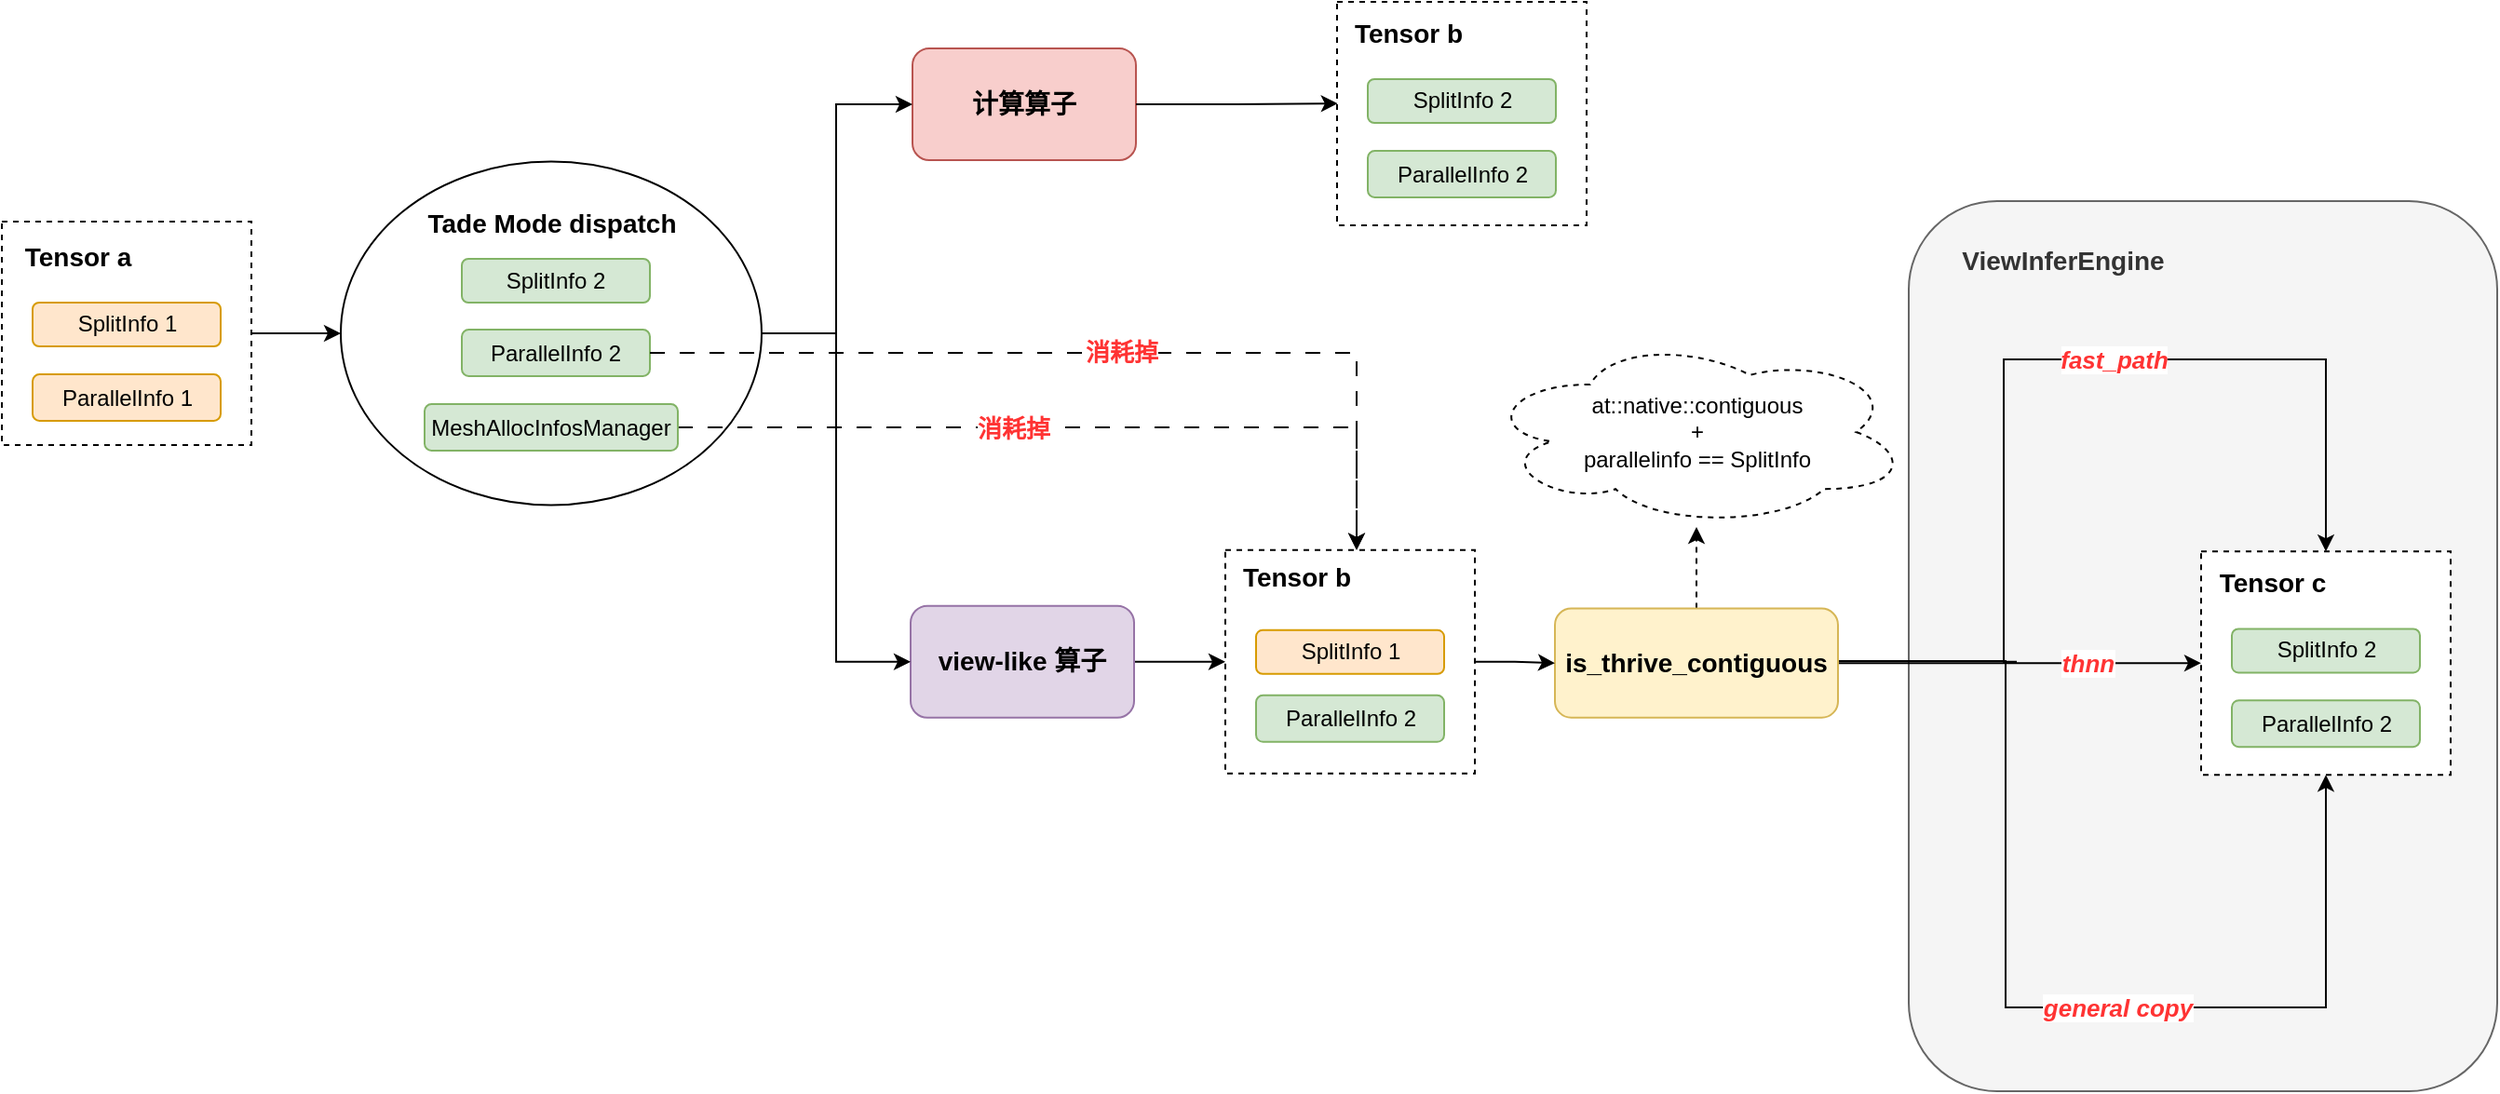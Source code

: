 <mxfile version="28.0.6">
  <diagram name="第 1 页" id="cGq4axQqVIUnz58E_oB1">
    <mxGraphModel dx="408" dy="554" grid="0" gridSize="10" guides="1" tooltips="1" connect="1" arrows="1" fold="1" page="0" pageScale="1" pageWidth="827" pageHeight="1169" math="0" shadow="0">
      <root>
        <mxCell id="0" />
        <mxCell id="1" parent="0" />
        <mxCell id="TcbJo_jmiR2zdpB2woHX-352" value="" style="rounded=1;whiteSpace=wrap;html=1;fillColor=#f5f5f5;strokeColor=#666666;fontColor=#333333;" vertex="1" parent="1">
          <mxGeometry x="1583" y="200" width="316" height="478" as="geometry" />
        </mxCell>
        <mxCell id="TcbJo_jmiR2zdpB2woHX-271" value="&lt;font style=&quot;font-size: 14px;&quot;&gt;&lt;b&gt;计算算子&lt;/b&gt;&lt;/font&gt;" style="rounded=1;whiteSpace=wrap;html=1;fillColor=#f8cecc;strokeColor=#b85450;" vertex="1" parent="1">
          <mxGeometry x="1048" y="118" width="120" height="60" as="geometry" />
        </mxCell>
        <mxCell id="TcbJo_jmiR2zdpB2woHX-272" style="edgeStyle=orthogonalEdgeStyle;rounded=0;orthogonalLoop=1;jettySize=auto;html=1;entryX=0;entryY=0.5;entryDx=0;entryDy=0;" edge="1" parent="1" source="TcbJo_jmiR2zdpB2woHX-286" target="TcbJo_jmiR2zdpB2woHX-301">
          <mxGeometry relative="1" as="geometry" />
        </mxCell>
        <mxCell id="TcbJo_jmiR2zdpB2woHX-273" style="edgeStyle=orthogonalEdgeStyle;rounded=0;orthogonalLoop=1;jettySize=auto;html=1;entryX=0;entryY=0.5;entryDx=0;entryDy=0;" edge="1" parent="1" source="TcbJo_jmiR2zdpB2woHX-301" target="TcbJo_jmiR2zdpB2woHX-271">
          <mxGeometry relative="1" as="geometry">
            <Array as="points">
              <mxPoint x="1007" y="271" />
              <mxPoint x="1007" y="148" />
            </Array>
          </mxGeometry>
        </mxCell>
        <mxCell id="TcbJo_jmiR2zdpB2woHX-274" style="edgeStyle=orthogonalEdgeStyle;rounded=0;orthogonalLoop=1;jettySize=auto;html=1;entryX=0.003;entryY=0.455;entryDx=0;entryDy=0;entryPerimeter=0;" edge="1" parent="1" source="TcbJo_jmiR2zdpB2woHX-271" target="TcbJo_jmiR2zdpB2woHX-291">
          <mxGeometry relative="1" as="geometry" />
        </mxCell>
        <mxCell id="TcbJo_jmiR2zdpB2woHX-275" style="edgeStyle=orthogonalEdgeStyle;rounded=0;orthogonalLoop=1;jettySize=auto;html=1;entryX=0;entryY=0.5;entryDx=0;entryDy=0;" edge="1" parent="1" source="TcbJo_jmiR2zdpB2woHX-277" target="TcbJo_jmiR2zdpB2woHX-314">
          <mxGeometry relative="1" as="geometry" />
        </mxCell>
        <mxCell id="TcbJo_jmiR2zdpB2woHX-277" value="&lt;font style=&quot;font-size: 14px;&quot;&gt;&lt;b&gt;view-like 算子&lt;/b&gt;&lt;/font&gt;" style="rounded=1;whiteSpace=wrap;html=1;fillColor=#e1d5e7;strokeColor=#9673a6;" vertex="1" parent="1">
          <mxGeometry x="1047" y="417.4" width="120" height="60" as="geometry" />
        </mxCell>
        <mxCell id="TcbJo_jmiR2zdpB2woHX-278" style="edgeStyle=orthogonalEdgeStyle;rounded=0;orthogonalLoop=1;jettySize=auto;html=1;entryX=0;entryY=0.5;entryDx=0;entryDy=0;" edge="1" parent="1" source="TcbJo_jmiR2zdpB2woHX-301" target="TcbJo_jmiR2zdpB2woHX-277">
          <mxGeometry relative="1" as="geometry" />
        </mxCell>
        <mxCell id="TcbJo_jmiR2zdpB2woHX-279" style="edgeStyle=orthogonalEdgeStyle;rounded=0;orthogonalLoop=1;jettySize=auto;html=1;entryX=0.5;entryY=0;entryDx=0;entryDy=0;exitX=1;exitY=0.5;exitDx=0;exitDy=0;" edge="1" parent="1" target="TcbJo_jmiR2zdpB2woHX-311">
          <mxGeometry relative="1" as="geometry">
            <mxPoint x="1641" y="447.4" as="sourcePoint" />
            <mxPoint x="1838.75" y="285.4" as="targetPoint" />
            <Array as="points">
              <mxPoint x="1634" y="447" />
              <mxPoint x="1634" y="285" />
              <mxPoint x="1807" y="285" />
            </Array>
          </mxGeometry>
        </mxCell>
        <mxCell id="TcbJo_jmiR2zdpB2woHX-280" value="&lt;span style=&quot;color: rgba(0, 0, 0, 0); font-family: monospace; font-size: 0px; text-align: start; background-color: rgb(236, 236, 236);&quot;&gt;%3CmxGraphModel%3E%3Croot%3E%3CmxCell%20id%3D%220%22%2F%3E%3CmxCell%20id%3D%221%22%20parent%3D%220%22%2F%3E%3CmxCell%20id%3D%222%22%20value%3D%22%26lt%3Bspan%20style%3D%26quot%3Bfont-size%3A%2013px%3B%26quot%3B%26gt%3Bfast_path%26lt%3B%2Fspan%26gt%3B%22%20style%3D%22edgeLabel%3Bhtml%3D1%3Balign%3Dcenter%3BverticalAlign%3Dmiddle%3Bresizable%3D0%3Bpoints%3D%5B%5D%3BfontStyle%3D3%3BfontColor%3D%23FF3333%3B%22%20vertex%3D%221%22%20connectable%3D%220%22%20parent%3D%221%22%3E%3CmxGeometry%20x%3D%221479%22%20y%3D%22609%22%20as%3D%22geometry%22%2F%3E%3C%2FmxCell%3E%3C%2Froot%3E%3C%2FmxGraphModel%3E&lt;/span&gt;" style="edgeLabel;html=1;align=center;verticalAlign=middle;resizable=0;points=[];" vertex="1" connectable="0" parent="TcbJo_jmiR2zdpB2woHX-279">
          <mxGeometry x="0.017" y="-1" relative="1" as="geometry">
            <mxPoint as="offset" />
          </mxGeometry>
        </mxCell>
        <mxCell id="TcbJo_jmiR2zdpB2woHX-321" value="&lt;span style=&quot;color: rgb(255, 51, 51); font-size: 13px; font-style: italic; font-weight: 700;&quot;&gt;fast_path&lt;/span&gt;" style="edgeLabel;html=1;align=center;verticalAlign=middle;resizable=0;points=[];" vertex="1" connectable="0" parent="TcbJo_jmiR2zdpB2woHX-279">
          <mxGeometry x="0.062" y="2" relative="1" as="geometry">
            <mxPoint x="-8" y="2" as="offset" />
          </mxGeometry>
        </mxCell>
        <mxCell id="TcbJo_jmiR2zdpB2woHX-333" style="edgeStyle=orthogonalEdgeStyle;rounded=0;orthogonalLoop=1;jettySize=auto;html=1;entryX=0.5;entryY=1;entryDx=0;entryDy=0;exitX=1;exitY=0.5;exitDx=0;exitDy=0;" edge="1" parent="1" source="TcbJo_jmiR2zdpB2woHX-283" target="TcbJo_jmiR2zdpB2woHX-311">
          <mxGeometry relative="1" as="geometry">
            <mxPoint x="1689" y="447.4" as="sourcePoint" />
            <mxPoint x="1886" y="633.4" as="targetPoint" />
            <Array as="points">
              <mxPoint x="1545" y="447" />
              <mxPoint x="1635" y="447" />
              <mxPoint x="1635" y="633" />
              <mxPoint x="1807" y="633" />
            </Array>
          </mxGeometry>
        </mxCell>
        <mxCell id="TcbJo_jmiR2zdpB2woHX-350" value="&lt;b style=&quot;color: rgb(255, 51, 51); font-size: 13px;&quot;&gt;&lt;i&gt;general copy&lt;/i&gt;&lt;/b&gt;" style="edgeLabel;html=1;align=center;verticalAlign=middle;resizable=0;points=[];" vertex="1" connectable="0" parent="TcbJo_jmiR2zdpB2woHX-333">
          <mxGeometry x="0.172" relative="1" as="geometry">
            <mxPoint as="offset" />
          </mxGeometry>
        </mxCell>
        <mxCell id="TcbJo_jmiR2zdpB2woHX-334" style="edgeStyle=orthogonalEdgeStyle;rounded=0;orthogonalLoop=1;jettySize=auto;html=1;entryX=0;entryY=0.5;entryDx=0;entryDy=0;exitX=1;exitY=0.5;exitDx=0;exitDy=0;" edge="1" parent="1" source="TcbJo_jmiR2zdpB2woHX-283" target="TcbJo_jmiR2zdpB2woHX-311">
          <mxGeometry relative="1" as="geometry">
            <mxPoint x="1689" y="447.4" as="sourcePoint" />
            <Array as="points" />
          </mxGeometry>
        </mxCell>
        <mxCell id="TcbJo_jmiR2zdpB2woHX-342" value="&lt;font color=&quot;#ff3333&quot;&gt;&lt;span style=&quot;font-size: 13px;&quot;&gt;&lt;b&gt;&lt;i&gt;thnn&lt;/i&gt;&lt;/b&gt;&lt;/span&gt;&lt;/font&gt;" style="edgeLabel;html=1;align=center;verticalAlign=middle;resizable=0;points=[];" vertex="1" connectable="0" parent="TcbJo_jmiR2zdpB2woHX-334">
          <mxGeometry x="0.159" y="3" relative="1" as="geometry">
            <mxPoint x="21" y="3" as="offset" />
          </mxGeometry>
        </mxCell>
        <mxCell id="TcbJo_jmiR2zdpB2woHX-351" style="edgeStyle=orthogonalEdgeStyle;rounded=0;orthogonalLoop=1;jettySize=auto;html=1;dashed=1;" edge="1" parent="1" source="TcbJo_jmiR2zdpB2woHX-283" target="TcbJo_jmiR2zdpB2woHX-300">
          <mxGeometry relative="1" as="geometry" />
        </mxCell>
        <mxCell id="TcbJo_jmiR2zdpB2woHX-283" value="&lt;font style=&quot;font-size: 14px;&quot;&gt;&lt;b&gt;is_thrive_contiguous&lt;/b&gt;&lt;/font&gt;" style="rounded=1;whiteSpace=wrap;html=1;fillColor=#fff2cc;strokeColor=#d6b656;" vertex="1" parent="1">
          <mxGeometry x="1393" y="418.8" width="152" height="58.6" as="geometry" />
        </mxCell>
        <mxCell id="TcbJo_jmiR2zdpB2woHX-284" style="edgeStyle=orthogonalEdgeStyle;rounded=0;orthogonalLoop=1;jettySize=auto;html=1;" edge="1" parent="1" source="TcbJo_jmiR2zdpB2woHX-314" target="TcbJo_jmiR2zdpB2woHX-283">
          <mxGeometry relative="1" as="geometry" />
        </mxCell>
        <mxCell id="TcbJo_jmiR2zdpB2woHX-285" value="" style="group" vertex="1" connectable="0" parent="1">
          <mxGeometry x="559" y="211" width="134" height="120" as="geometry" />
        </mxCell>
        <mxCell id="TcbJo_jmiR2zdpB2woHX-286" value="" style="rounded=0;whiteSpace=wrap;html=1;dashed=1;container=0;" vertex="1" parent="TcbJo_jmiR2zdpB2woHX-285">
          <mxGeometry width="134" height="120" as="geometry" />
        </mxCell>
        <mxCell id="TcbJo_jmiR2zdpB2woHX-287" value="SplitInfo 1" style="rounded=1;whiteSpace=wrap;html=1;fillColor=#ffe6cc;strokeColor=#d79b00;container=0;" vertex="1" parent="TcbJo_jmiR2zdpB2woHX-285">
          <mxGeometry x="16.5" y="43.5" width="101" height="23.5" as="geometry" />
        </mxCell>
        <mxCell id="TcbJo_jmiR2zdpB2woHX-288" value="&lt;b&gt;&lt;font style=&quot;font-size: 14px;&quot;&gt;Tensor a&lt;/font&gt;&lt;/b&gt;" style="text;html=1;align=center;verticalAlign=middle;whiteSpace=wrap;rounded=0;container=0;" vertex="1" parent="TcbJo_jmiR2zdpB2woHX-285">
          <mxGeometry x="10.5" y="4" width="60" height="30" as="geometry" />
        </mxCell>
        <mxCell id="TcbJo_jmiR2zdpB2woHX-289" value="ParallelInfo 1" style="rounded=1;whiteSpace=wrap;html=1;fillColor=#ffe6cc;strokeColor=#d79b00;container=0;" vertex="1" parent="TcbJo_jmiR2zdpB2woHX-285">
          <mxGeometry x="16.5" y="82" width="101" height="25" as="geometry" />
        </mxCell>
        <mxCell id="TcbJo_jmiR2zdpB2woHX-290" value="" style="group" vertex="1" connectable="0" parent="1">
          <mxGeometry x="1276" y="93" width="134" height="120" as="geometry" />
        </mxCell>
        <mxCell id="TcbJo_jmiR2zdpB2woHX-291" value="" style="rounded=0;whiteSpace=wrap;html=1;movable=1;resizable=1;rotatable=1;deletable=1;editable=1;locked=0;connectable=1;dashed=1;container=0;" vertex="1" parent="TcbJo_jmiR2zdpB2woHX-290">
          <mxGeometry width="134" height="120" as="geometry" />
        </mxCell>
        <mxCell id="TcbJo_jmiR2zdpB2woHX-292" value="SplitInfo 2" style="rounded=1;whiteSpace=wrap;html=1;fillColor=#d5e8d4;strokeColor=#82b366;container=0;" vertex="1" parent="TcbJo_jmiR2zdpB2woHX-290">
          <mxGeometry x="16.5" y="41.5" width="101" height="23.5" as="geometry" />
        </mxCell>
        <mxCell id="TcbJo_jmiR2zdpB2woHX-293" value="&lt;b&gt;&lt;font style=&quot;font-size: 14px;&quot;&gt;Tensor b&lt;/font&gt;&lt;/b&gt;" style="text;html=1;align=center;verticalAlign=middle;whiteSpace=wrap;rounded=0;container=0;" vertex="1" parent="TcbJo_jmiR2zdpB2woHX-290">
          <mxGeometry x="6" y="2" width="64.5" height="30" as="geometry" />
        </mxCell>
        <mxCell id="TcbJo_jmiR2zdpB2woHX-294" value="ParallelInfo 2" style="rounded=1;whiteSpace=wrap;html=1;fillColor=#d5e8d4;strokeColor=#82b366;container=0;" vertex="1" parent="TcbJo_jmiR2zdpB2woHX-290">
          <mxGeometry x="16.5" y="80" width="101" height="25" as="geometry" />
        </mxCell>
        <mxCell id="TcbJo_jmiR2zdpB2woHX-300" value="at::native::contiguous&lt;br&gt;+&lt;br&gt;parallelinfo == SplitInfo" style="ellipse;shape=cloud;whiteSpace=wrap;html=1;dashed=1;" vertex="1" parent="1">
          <mxGeometry x="1354.75" y="273" width="228.5" height="102" as="geometry" />
        </mxCell>
        <mxCell id="TcbJo_jmiR2zdpB2woHX-301" value="" style="ellipse;whiteSpace=wrap;html=1;" vertex="1" parent="1">
          <mxGeometry x="741" y="178.75" width="226" height="184.5" as="geometry" />
        </mxCell>
        <mxCell id="TcbJo_jmiR2zdpB2woHX-302" value="&lt;font style=&quot;font-size: 14px;&quot;&gt;&lt;b&gt;Tade Mode dispatch&lt;/b&gt;&lt;/font&gt;" style="text;html=1;align=center;verticalAlign=middle;whiteSpace=wrap;rounded=0;" vertex="1" parent="1">
          <mxGeometry x="784.5" y="197" width="139" height="30" as="geometry" />
        </mxCell>
        <mxCell id="TcbJo_jmiR2zdpB2woHX-303" value="ParallelInfo 2" style="rounded=1;whiteSpace=wrap;html=1;fillColor=#d5e8d4;strokeColor=#82b366;container=0;" vertex="1" parent="1">
          <mxGeometry x="806" y="269" width="101" height="25" as="geometry" />
        </mxCell>
        <mxCell id="TcbJo_jmiR2zdpB2woHX-304" value="SplitInfo 2" style="rounded=1;whiteSpace=wrap;html=1;fillColor=#d5e8d4;strokeColor=#82b366;container=0;" vertex="1" parent="1">
          <mxGeometry x="806" y="231" width="101" height="23.5" as="geometry" />
        </mxCell>
        <mxCell id="TcbJo_jmiR2zdpB2woHX-305" style="edgeStyle=orthogonalEdgeStyle;rounded=0;orthogonalLoop=1;jettySize=auto;html=1;dashed=1;dashPattern=8 8;entryX=1;entryY=0;entryDx=0;entryDy=0;" edge="1" parent="1" source="TcbJo_jmiR2zdpB2woHX-307" target="TcbJo_jmiR2zdpB2woHX-315">
          <mxGeometry relative="1" as="geometry">
            <mxPoint x="1345" y="381" as="targetPoint" />
          </mxGeometry>
        </mxCell>
        <mxCell id="TcbJo_jmiR2zdpB2woHX-306" value="&lt;font style=&quot;color: rgb(255, 51, 51); font-size: 13px;&quot;&gt;&lt;b&gt;消耗掉&lt;/b&gt;&lt;/font&gt;" style="edgeLabel;html=1;align=center;verticalAlign=middle;resizable=0;points=[];" vertex="1" connectable="0" parent="TcbJo_jmiR2zdpB2woHX-305">
          <mxGeometry x="-0.168" y="-3" relative="1" as="geometry">
            <mxPoint x="1" y="-3" as="offset" />
          </mxGeometry>
        </mxCell>
        <mxCell id="TcbJo_jmiR2zdpB2woHX-307" value="MeshAllocInfosManager" style="rounded=1;whiteSpace=wrap;html=1;fillColor=#d5e8d4;strokeColor=#82b366;container=0;" vertex="1" parent="1">
          <mxGeometry x="786" y="309" width="136" height="25" as="geometry" />
        </mxCell>
        <mxCell id="TcbJo_jmiR2zdpB2woHX-308" style="edgeStyle=orthogonalEdgeStyle;rounded=0;orthogonalLoop=1;jettySize=auto;html=1;entryX=1;entryY=0;entryDx=0;entryDy=0;dashed=1;dashPattern=8 8;exitX=1;exitY=0.5;exitDx=0;exitDy=0;" edge="1" parent="1" source="TcbJo_jmiR2zdpB2woHX-303" target="TcbJo_jmiR2zdpB2woHX-315">
          <mxGeometry relative="1" as="geometry">
            <mxPoint x="929" y="286.001" as="sourcePoint" />
            <mxPoint x="1374.586" y="393.53" as="targetPoint" />
          </mxGeometry>
        </mxCell>
        <mxCell id="TcbJo_jmiR2zdpB2woHX-309" value="&lt;font style=&quot;color: rgb(255, 51, 51); font-size: 13px;&quot;&gt;&lt;b&gt;消耗掉&lt;/b&gt;&lt;/font&gt;" style="edgeLabel;html=1;align=center;verticalAlign=middle;resizable=0;points=[];" vertex="1" connectable="0" parent="TcbJo_jmiR2zdpB2woHX-308">
          <mxGeometry x="0.054" relative="1" as="geometry">
            <mxPoint x="-3" y="-1" as="offset" />
          </mxGeometry>
        </mxCell>
        <mxCell id="TcbJo_jmiR2zdpB2woHX-331" value="" style="group" vertex="1" connectable="0" parent="1">
          <mxGeometry x="1740" y="388.1" width="134" height="120" as="geometry" />
        </mxCell>
        <mxCell id="TcbJo_jmiR2zdpB2woHX-311" value="" style="rounded=0;whiteSpace=wrap;html=1;movable=1;resizable=1;rotatable=1;deletable=1;editable=1;locked=0;connectable=1;dashed=1;container=0;" vertex="1" parent="TcbJo_jmiR2zdpB2woHX-331">
          <mxGeometry width="134" height="120" as="geometry" />
        </mxCell>
        <mxCell id="TcbJo_jmiR2zdpB2woHX-312" value="&lt;b&gt;&lt;font style=&quot;font-size: 14px;&quot;&gt;Tensor c&lt;/font&gt;&lt;/b&gt;" style="text;html=1;align=center;verticalAlign=middle;whiteSpace=wrap;rounded=0;container=0;" vertex="1" parent="TcbJo_jmiR2zdpB2woHX-331">
          <mxGeometry x="6" y="2" width="64.5" height="30" as="geometry" />
        </mxCell>
        <mxCell id="TcbJo_jmiR2zdpB2woHX-313" value="ParallelInfo 2" style="rounded=1;whiteSpace=wrap;html=1;fillColor=#d5e8d4;strokeColor=#82b366;container=0;" vertex="1" parent="TcbJo_jmiR2zdpB2woHX-331">
          <mxGeometry x="16.5" y="80" width="101" height="25" as="geometry" />
        </mxCell>
        <mxCell id="TcbJo_jmiR2zdpB2woHX-340" value="SplitInfo 2" style="rounded=1;whiteSpace=wrap;html=1;fillColor=#d5e8d4;strokeColor=#82b366;container=0;" vertex="1" parent="TcbJo_jmiR2zdpB2woHX-331">
          <mxGeometry x="16.5" y="41.6" width="101" height="23.5" as="geometry" />
        </mxCell>
        <mxCell id="TcbJo_jmiR2zdpB2woHX-349" value="" style="group" vertex="1" connectable="0" parent="1">
          <mxGeometry x="1216" y="387.4" width="134" height="120" as="geometry" />
        </mxCell>
        <mxCell id="TcbJo_jmiR2zdpB2woHX-314" value="" style="rounded=0;whiteSpace=wrap;html=1;movable=1;resizable=1;rotatable=1;deletable=1;editable=1;locked=0;connectable=1;dashed=1;container=0;" vertex="1" parent="TcbJo_jmiR2zdpB2woHX-349">
          <mxGeometry width="134" height="120" as="geometry" />
        </mxCell>
        <mxCell id="TcbJo_jmiR2zdpB2woHX-315" value="&lt;b&gt;&lt;font style=&quot;font-size: 14px;&quot;&gt;Tensor b&lt;/font&gt;&lt;/b&gt;" style="text;html=1;align=center;verticalAlign=middle;whiteSpace=wrap;rounded=0;container=0;" vertex="1" parent="TcbJo_jmiR2zdpB2woHX-349">
          <mxGeometry x="6" width="64.5" height="30" as="geometry" />
        </mxCell>
        <mxCell id="TcbJo_jmiR2zdpB2woHX-316" value="ParallelInfo 2" style="rounded=1;whiteSpace=wrap;html=1;fillColor=#d5e8d4;strokeColor=#82b366;container=0;" vertex="1" parent="TcbJo_jmiR2zdpB2woHX-349">
          <mxGeometry x="16.5" y="78" width="101" height="25" as="geometry" />
        </mxCell>
        <mxCell id="TcbJo_jmiR2zdpB2woHX-317" value="SplitInfo 1" style="rounded=1;whiteSpace=wrap;html=1;fillColor=#ffe6cc;strokeColor=#d79b00;container=0;" vertex="1" parent="TcbJo_jmiR2zdpB2woHX-349">
          <mxGeometry x="16.5" y="43" width="101" height="23.5" as="geometry" />
        </mxCell>
        <mxCell id="TcbJo_jmiR2zdpB2woHX-353" value="&lt;b style=&quot;color: rgb(51, 51, 51); font-size: 14px;&quot;&gt;ViewInferEngine&lt;/b&gt;" style="text;html=1;align=center;verticalAlign=middle;whiteSpace=wrap;rounded=0;" vertex="1" parent="1">
          <mxGeometry x="1636" y="217" width="60" height="30" as="geometry" />
        </mxCell>
      </root>
    </mxGraphModel>
  </diagram>
</mxfile>
